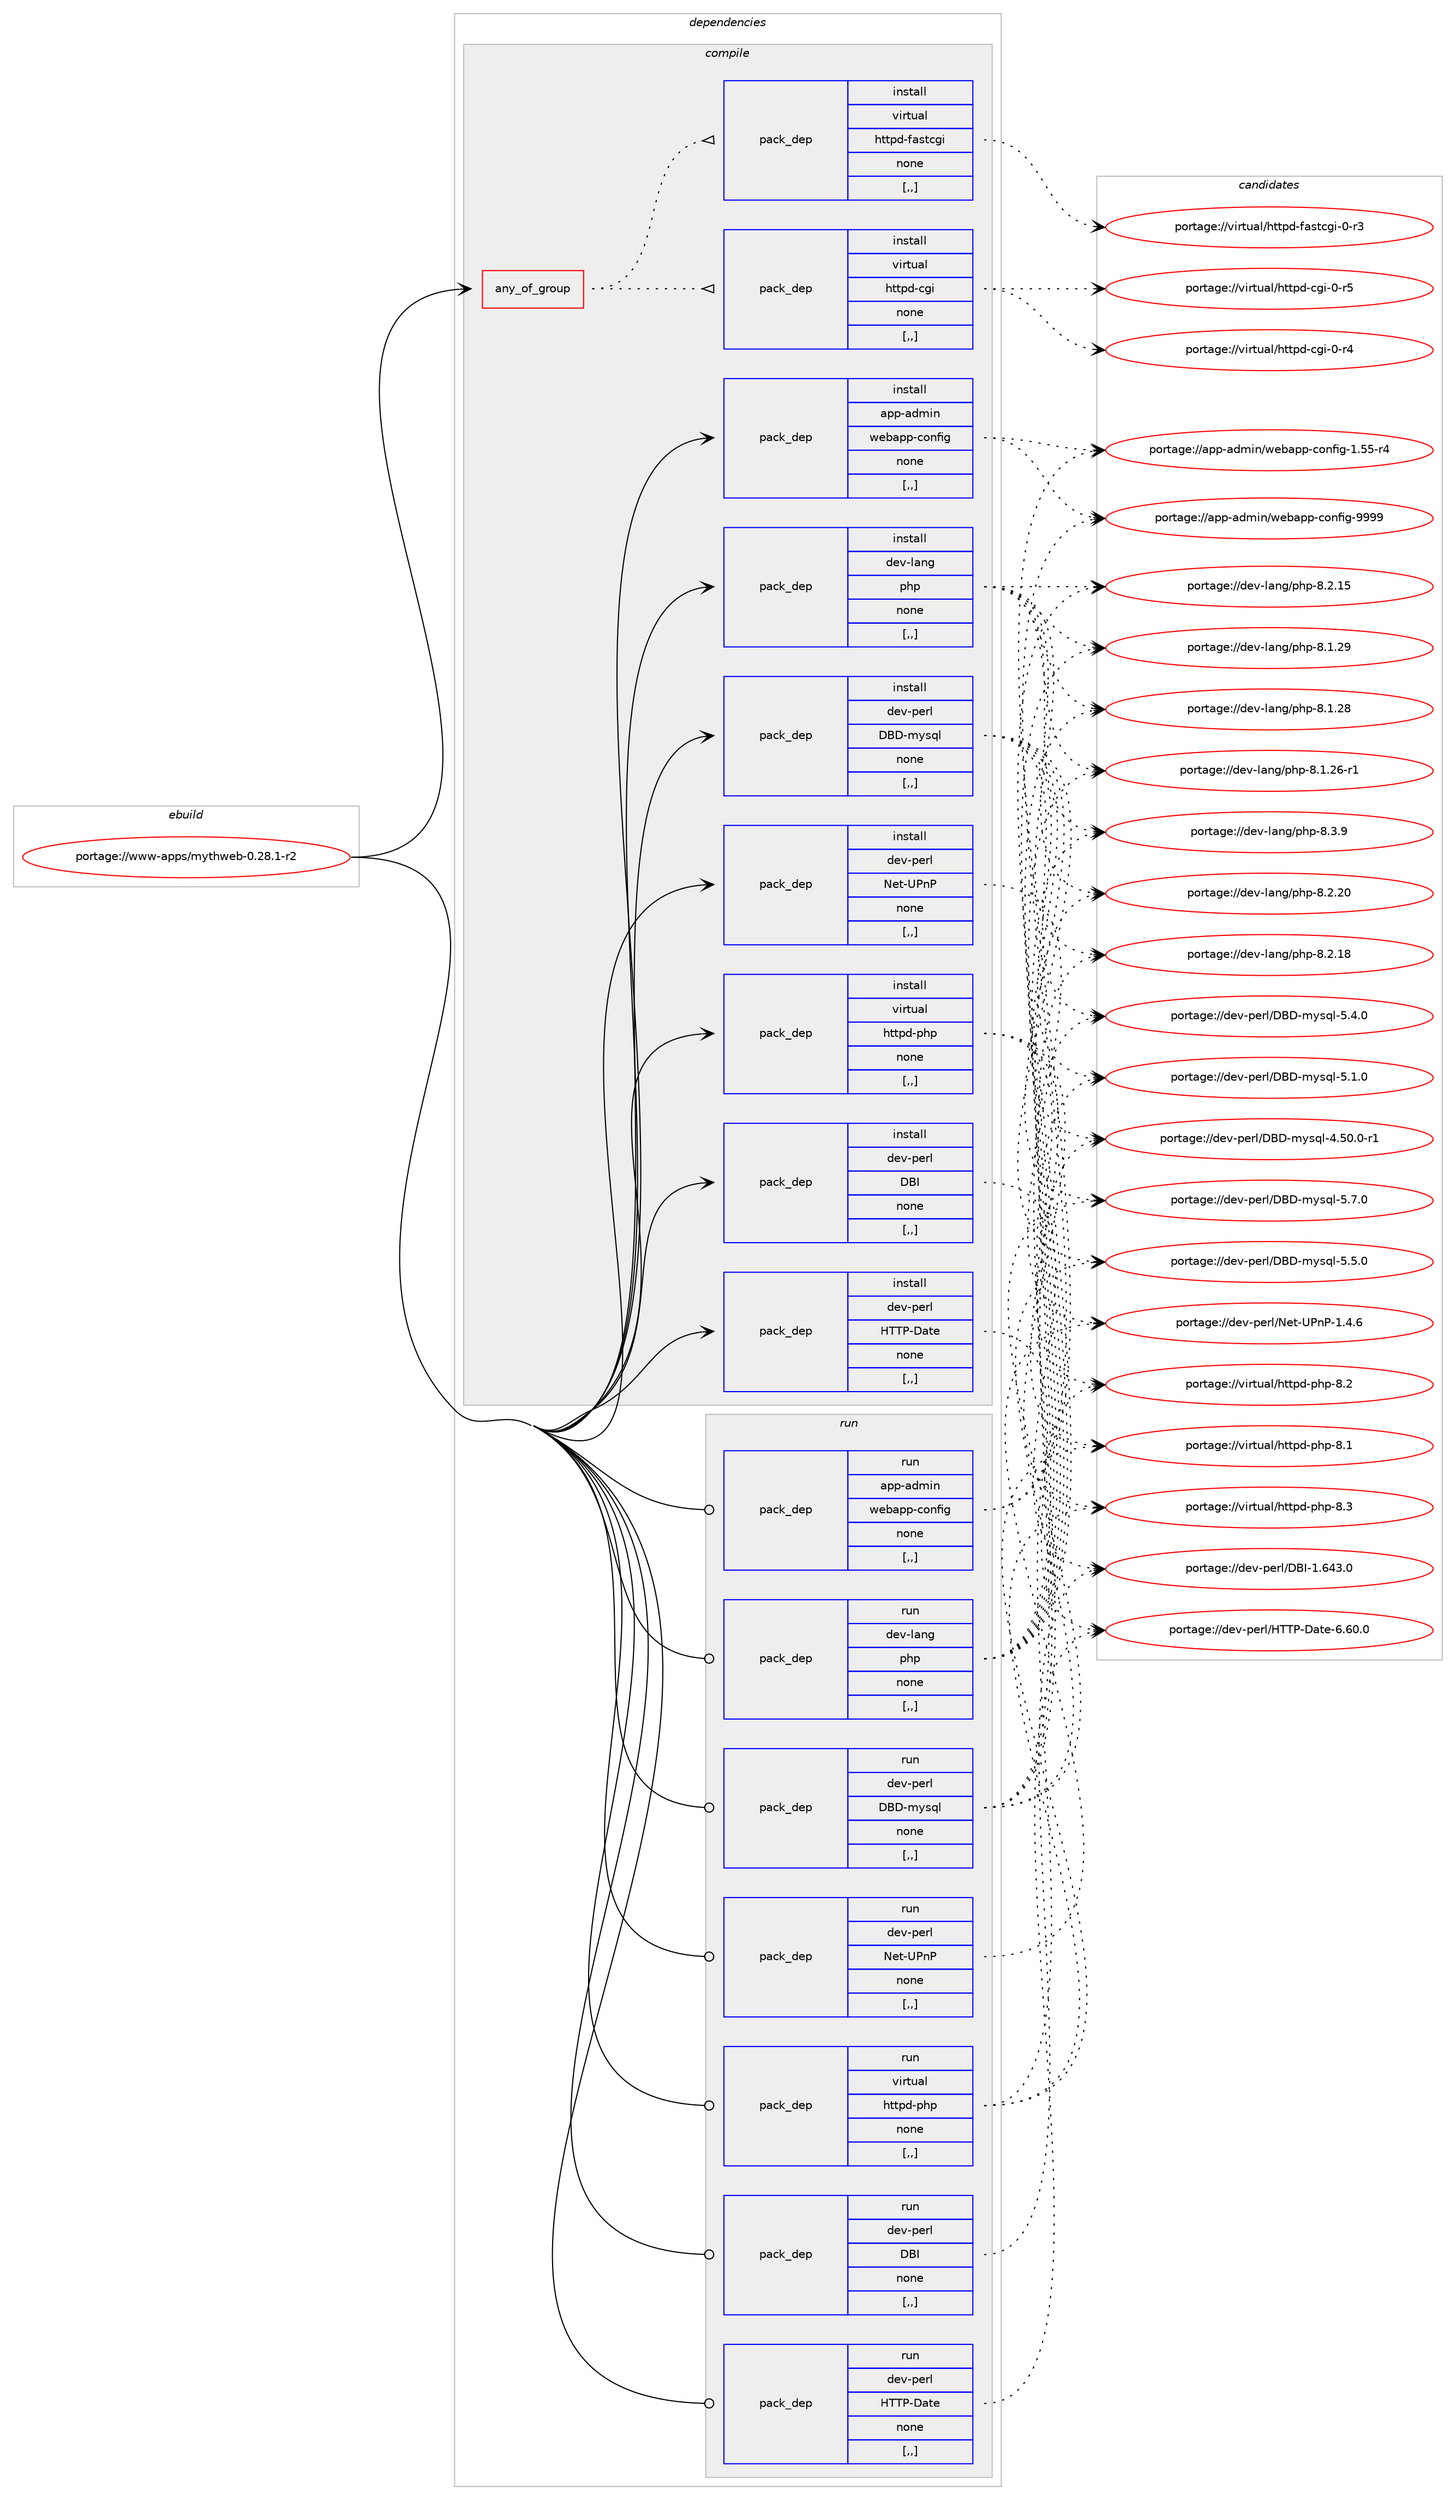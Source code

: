 digraph prolog {

# *************
# Graph options
# *************

newrank=true;
concentrate=true;
compound=true;
graph [rankdir=LR,fontname=Helvetica,fontsize=10,ranksep=1.5];#, ranksep=2.5, nodesep=0.2];
edge  [arrowhead=vee];
node  [fontname=Helvetica,fontsize=10];

# **********
# The ebuild
# **********

subgraph cluster_leftcol {
color=gray;
label=<<i>ebuild</i>>;
id [label="portage://www-apps/mythweb-0.28.1-r2", color=red, width=4, href="../www-apps/mythweb-0.28.1-r2.svg"];
}

# ****************
# The dependencies
# ****************

subgraph cluster_midcol {
color=gray;
label=<<i>dependencies</i>>;
subgraph cluster_compile {
fillcolor="#eeeeee";
style=filled;
label=<<i>compile</i>>;
subgraph any3069 {
dependency447164 [label=<<TABLE BORDER="0" CELLBORDER="1" CELLSPACING="0" CELLPADDING="4"><TR><TD CELLPADDING="10">any_of_group</TD></TR></TABLE>>, shape=none, color=red];subgraph pack324784 {
dependency447165 [label=<<TABLE BORDER="0" CELLBORDER="1" CELLSPACING="0" CELLPADDING="4" WIDTH="220"><TR><TD ROWSPAN="6" CELLPADDING="30">pack_dep</TD></TR><TR><TD WIDTH="110">install</TD></TR><TR><TD>virtual</TD></TR><TR><TD>httpd-cgi</TD></TR><TR><TD>none</TD></TR><TR><TD>[,,]</TD></TR></TABLE>>, shape=none, color=blue];
}
dependency447164:e -> dependency447165:w [weight=20,style="dotted",arrowhead="oinv"];
subgraph pack324785 {
dependency447166 [label=<<TABLE BORDER="0" CELLBORDER="1" CELLSPACING="0" CELLPADDING="4" WIDTH="220"><TR><TD ROWSPAN="6" CELLPADDING="30">pack_dep</TD></TR><TR><TD WIDTH="110">install</TD></TR><TR><TD>virtual</TD></TR><TR><TD>httpd-fastcgi</TD></TR><TR><TD>none</TD></TR><TR><TD>[,,]</TD></TR></TABLE>>, shape=none, color=blue];
}
dependency447164:e -> dependency447166:w [weight=20,style="dotted",arrowhead="oinv"];
}
id:e -> dependency447164:w [weight=20,style="solid",arrowhead="vee"];
subgraph pack324786 {
dependency447167 [label=<<TABLE BORDER="0" CELLBORDER="1" CELLSPACING="0" CELLPADDING="4" WIDTH="220"><TR><TD ROWSPAN="6" CELLPADDING="30">pack_dep</TD></TR><TR><TD WIDTH="110">install</TD></TR><TR><TD>app-admin</TD></TR><TR><TD>webapp-config</TD></TR><TR><TD>none</TD></TR><TR><TD>[,,]</TD></TR></TABLE>>, shape=none, color=blue];
}
id:e -> dependency447167:w [weight=20,style="solid",arrowhead="vee"];
subgraph pack324787 {
dependency447168 [label=<<TABLE BORDER="0" CELLBORDER="1" CELLSPACING="0" CELLPADDING="4" WIDTH="220"><TR><TD ROWSPAN="6" CELLPADDING="30">pack_dep</TD></TR><TR><TD WIDTH="110">install</TD></TR><TR><TD>dev-lang</TD></TR><TR><TD>php</TD></TR><TR><TD>none</TD></TR><TR><TD>[,,]</TD></TR></TABLE>>, shape=none, color=blue];
}
id:e -> dependency447168:w [weight=20,style="solid",arrowhead="vee"];
subgraph pack324788 {
dependency447169 [label=<<TABLE BORDER="0" CELLBORDER="1" CELLSPACING="0" CELLPADDING="4" WIDTH="220"><TR><TD ROWSPAN="6" CELLPADDING="30">pack_dep</TD></TR><TR><TD WIDTH="110">install</TD></TR><TR><TD>dev-perl</TD></TR><TR><TD>DBD-mysql</TD></TR><TR><TD>none</TD></TR><TR><TD>[,,]</TD></TR></TABLE>>, shape=none, color=blue];
}
id:e -> dependency447169:w [weight=20,style="solid",arrowhead="vee"];
subgraph pack324789 {
dependency447170 [label=<<TABLE BORDER="0" CELLBORDER="1" CELLSPACING="0" CELLPADDING="4" WIDTH="220"><TR><TD ROWSPAN="6" CELLPADDING="30">pack_dep</TD></TR><TR><TD WIDTH="110">install</TD></TR><TR><TD>dev-perl</TD></TR><TR><TD>DBI</TD></TR><TR><TD>none</TD></TR><TR><TD>[,,]</TD></TR></TABLE>>, shape=none, color=blue];
}
id:e -> dependency447170:w [weight=20,style="solid",arrowhead="vee"];
subgraph pack324790 {
dependency447171 [label=<<TABLE BORDER="0" CELLBORDER="1" CELLSPACING="0" CELLPADDING="4" WIDTH="220"><TR><TD ROWSPAN="6" CELLPADDING="30">pack_dep</TD></TR><TR><TD WIDTH="110">install</TD></TR><TR><TD>dev-perl</TD></TR><TR><TD>HTTP-Date</TD></TR><TR><TD>none</TD></TR><TR><TD>[,,]</TD></TR></TABLE>>, shape=none, color=blue];
}
id:e -> dependency447171:w [weight=20,style="solid",arrowhead="vee"];
subgraph pack324791 {
dependency447172 [label=<<TABLE BORDER="0" CELLBORDER="1" CELLSPACING="0" CELLPADDING="4" WIDTH="220"><TR><TD ROWSPAN="6" CELLPADDING="30">pack_dep</TD></TR><TR><TD WIDTH="110">install</TD></TR><TR><TD>dev-perl</TD></TR><TR><TD>Net-UPnP</TD></TR><TR><TD>none</TD></TR><TR><TD>[,,]</TD></TR></TABLE>>, shape=none, color=blue];
}
id:e -> dependency447172:w [weight=20,style="solid",arrowhead="vee"];
subgraph pack324792 {
dependency447173 [label=<<TABLE BORDER="0" CELLBORDER="1" CELLSPACING="0" CELLPADDING="4" WIDTH="220"><TR><TD ROWSPAN="6" CELLPADDING="30">pack_dep</TD></TR><TR><TD WIDTH="110">install</TD></TR><TR><TD>virtual</TD></TR><TR><TD>httpd-php</TD></TR><TR><TD>none</TD></TR><TR><TD>[,,]</TD></TR></TABLE>>, shape=none, color=blue];
}
id:e -> dependency447173:w [weight=20,style="solid",arrowhead="vee"];
}
subgraph cluster_compileandrun {
fillcolor="#eeeeee";
style=filled;
label=<<i>compile and run</i>>;
}
subgraph cluster_run {
fillcolor="#eeeeee";
style=filled;
label=<<i>run</i>>;
subgraph pack324793 {
dependency447174 [label=<<TABLE BORDER="0" CELLBORDER="1" CELLSPACING="0" CELLPADDING="4" WIDTH="220"><TR><TD ROWSPAN="6" CELLPADDING="30">pack_dep</TD></TR><TR><TD WIDTH="110">run</TD></TR><TR><TD>app-admin</TD></TR><TR><TD>webapp-config</TD></TR><TR><TD>none</TD></TR><TR><TD>[,,]</TD></TR></TABLE>>, shape=none, color=blue];
}
id:e -> dependency447174:w [weight=20,style="solid",arrowhead="odot"];
subgraph pack324794 {
dependency447175 [label=<<TABLE BORDER="0" CELLBORDER="1" CELLSPACING="0" CELLPADDING="4" WIDTH="220"><TR><TD ROWSPAN="6" CELLPADDING="30">pack_dep</TD></TR><TR><TD WIDTH="110">run</TD></TR><TR><TD>dev-lang</TD></TR><TR><TD>php</TD></TR><TR><TD>none</TD></TR><TR><TD>[,,]</TD></TR></TABLE>>, shape=none, color=blue];
}
id:e -> dependency447175:w [weight=20,style="solid",arrowhead="odot"];
subgraph pack324795 {
dependency447176 [label=<<TABLE BORDER="0" CELLBORDER="1" CELLSPACING="0" CELLPADDING="4" WIDTH="220"><TR><TD ROWSPAN="6" CELLPADDING="30">pack_dep</TD></TR><TR><TD WIDTH="110">run</TD></TR><TR><TD>dev-perl</TD></TR><TR><TD>DBD-mysql</TD></TR><TR><TD>none</TD></TR><TR><TD>[,,]</TD></TR></TABLE>>, shape=none, color=blue];
}
id:e -> dependency447176:w [weight=20,style="solid",arrowhead="odot"];
subgraph pack324796 {
dependency447177 [label=<<TABLE BORDER="0" CELLBORDER="1" CELLSPACING="0" CELLPADDING="4" WIDTH="220"><TR><TD ROWSPAN="6" CELLPADDING="30">pack_dep</TD></TR><TR><TD WIDTH="110">run</TD></TR><TR><TD>dev-perl</TD></TR><TR><TD>DBI</TD></TR><TR><TD>none</TD></TR><TR><TD>[,,]</TD></TR></TABLE>>, shape=none, color=blue];
}
id:e -> dependency447177:w [weight=20,style="solid",arrowhead="odot"];
subgraph pack324797 {
dependency447178 [label=<<TABLE BORDER="0" CELLBORDER="1" CELLSPACING="0" CELLPADDING="4" WIDTH="220"><TR><TD ROWSPAN="6" CELLPADDING="30">pack_dep</TD></TR><TR><TD WIDTH="110">run</TD></TR><TR><TD>dev-perl</TD></TR><TR><TD>HTTP-Date</TD></TR><TR><TD>none</TD></TR><TR><TD>[,,]</TD></TR></TABLE>>, shape=none, color=blue];
}
id:e -> dependency447178:w [weight=20,style="solid",arrowhead="odot"];
subgraph pack324798 {
dependency447179 [label=<<TABLE BORDER="0" CELLBORDER="1" CELLSPACING="0" CELLPADDING="4" WIDTH="220"><TR><TD ROWSPAN="6" CELLPADDING="30">pack_dep</TD></TR><TR><TD WIDTH="110">run</TD></TR><TR><TD>dev-perl</TD></TR><TR><TD>Net-UPnP</TD></TR><TR><TD>none</TD></TR><TR><TD>[,,]</TD></TR></TABLE>>, shape=none, color=blue];
}
id:e -> dependency447179:w [weight=20,style="solid",arrowhead="odot"];
subgraph pack324799 {
dependency447180 [label=<<TABLE BORDER="0" CELLBORDER="1" CELLSPACING="0" CELLPADDING="4" WIDTH="220"><TR><TD ROWSPAN="6" CELLPADDING="30">pack_dep</TD></TR><TR><TD WIDTH="110">run</TD></TR><TR><TD>virtual</TD></TR><TR><TD>httpd-php</TD></TR><TR><TD>none</TD></TR><TR><TD>[,,]</TD></TR></TABLE>>, shape=none, color=blue];
}
id:e -> dependency447180:w [weight=20,style="solid",arrowhead="odot"];
}
}

# **************
# The candidates
# **************

subgraph cluster_choices {
rank=same;
color=gray;
label=<<i>candidates</i>>;

subgraph choice324784 {
color=black;
nodesep=1;
choice1181051141161179710847104116116112100459910310545484511453 [label="portage://virtual/httpd-cgi-0-r5", color=red, width=4,href="../virtual/httpd-cgi-0-r5.svg"];
choice1181051141161179710847104116116112100459910310545484511452 [label="portage://virtual/httpd-cgi-0-r4", color=red, width=4,href="../virtual/httpd-cgi-0-r4.svg"];
dependency447165:e -> choice1181051141161179710847104116116112100459910310545484511453:w [style=dotted,weight="100"];
dependency447165:e -> choice1181051141161179710847104116116112100459910310545484511452:w [style=dotted,weight="100"];
}
subgraph choice324785 {
color=black;
nodesep=1;
choice118105114116117971084710411611611210045102971151169910310545484511451 [label="portage://virtual/httpd-fastcgi-0-r3", color=red, width=4,href="../virtual/httpd-fastcgi-0-r3.svg"];
dependency447166:e -> choice118105114116117971084710411611611210045102971151169910310545484511451:w [style=dotted,weight="100"];
}
subgraph choice324786 {
color=black;
nodesep=1;
choice97112112459710010910511047119101989711211245991111101021051034557575757 [label="portage://app-admin/webapp-config-9999", color=red, width=4,href="../app-admin/webapp-config-9999.svg"];
choice971121124597100109105110471191019897112112459911111010210510345494653534511452 [label="portage://app-admin/webapp-config-1.55-r4", color=red, width=4,href="../app-admin/webapp-config-1.55-r4.svg"];
dependency447167:e -> choice97112112459710010910511047119101989711211245991111101021051034557575757:w [style=dotted,weight="100"];
dependency447167:e -> choice971121124597100109105110471191019897112112459911111010210510345494653534511452:w [style=dotted,weight="100"];
}
subgraph choice324787 {
color=black;
nodesep=1;
choice100101118451089711010347112104112455646514657 [label="portage://dev-lang/php-8.3.9", color=red, width=4,href="../dev-lang/php-8.3.9.svg"];
choice10010111845108971101034711210411245564650465048 [label="portage://dev-lang/php-8.2.20", color=red, width=4,href="../dev-lang/php-8.2.20.svg"];
choice10010111845108971101034711210411245564650464956 [label="portage://dev-lang/php-8.2.18", color=red, width=4,href="../dev-lang/php-8.2.18.svg"];
choice10010111845108971101034711210411245564650464953 [label="portage://dev-lang/php-8.2.15", color=red, width=4,href="../dev-lang/php-8.2.15.svg"];
choice10010111845108971101034711210411245564649465057 [label="portage://dev-lang/php-8.1.29", color=red, width=4,href="../dev-lang/php-8.1.29.svg"];
choice10010111845108971101034711210411245564649465056 [label="portage://dev-lang/php-8.1.28", color=red, width=4,href="../dev-lang/php-8.1.28.svg"];
choice100101118451089711010347112104112455646494650544511449 [label="portage://dev-lang/php-8.1.26-r1", color=red, width=4,href="../dev-lang/php-8.1.26-r1.svg"];
dependency447168:e -> choice100101118451089711010347112104112455646514657:w [style=dotted,weight="100"];
dependency447168:e -> choice10010111845108971101034711210411245564650465048:w [style=dotted,weight="100"];
dependency447168:e -> choice10010111845108971101034711210411245564650464956:w [style=dotted,weight="100"];
dependency447168:e -> choice10010111845108971101034711210411245564650464953:w [style=dotted,weight="100"];
dependency447168:e -> choice10010111845108971101034711210411245564649465057:w [style=dotted,weight="100"];
dependency447168:e -> choice10010111845108971101034711210411245564649465056:w [style=dotted,weight="100"];
dependency447168:e -> choice100101118451089711010347112104112455646494650544511449:w [style=dotted,weight="100"];
}
subgraph choice324788 {
color=black;
nodesep=1;
choice100101118451121011141084768666845109121115113108455346554648 [label="portage://dev-perl/DBD-mysql-5.7.0", color=red, width=4,href="../dev-perl/DBD-mysql-5.7.0.svg"];
choice100101118451121011141084768666845109121115113108455346534648 [label="portage://dev-perl/DBD-mysql-5.5.0", color=red, width=4,href="../dev-perl/DBD-mysql-5.5.0.svg"];
choice100101118451121011141084768666845109121115113108455346524648 [label="portage://dev-perl/DBD-mysql-5.4.0", color=red, width=4,href="../dev-perl/DBD-mysql-5.4.0.svg"];
choice100101118451121011141084768666845109121115113108455346494648 [label="portage://dev-perl/DBD-mysql-5.1.0", color=red, width=4,href="../dev-perl/DBD-mysql-5.1.0.svg"];
choice100101118451121011141084768666845109121115113108455246534846484511449 [label="portage://dev-perl/DBD-mysql-4.50.0-r1", color=red, width=4,href="../dev-perl/DBD-mysql-4.50.0-r1.svg"];
dependency447169:e -> choice100101118451121011141084768666845109121115113108455346554648:w [style=dotted,weight="100"];
dependency447169:e -> choice100101118451121011141084768666845109121115113108455346534648:w [style=dotted,weight="100"];
dependency447169:e -> choice100101118451121011141084768666845109121115113108455346524648:w [style=dotted,weight="100"];
dependency447169:e -> choice100101118451121011141084768666845109121115113108455346494648:w [style=dotted,weight="100"];
dependency447169:e -> choice100101118451121011141084768666845109121115113108455246534846484511449:w [style=dotted,weight="100"];
}
subgraph choice324789 {
color=black;
nodesep=1;
choice10010111845112101114108476866734549465452514648 [label="portage://dev-perl/DBI-1.643.0", color=red, width=4,href="../dev-perl/DBI-1.643.0.svg"];
dependency447170:e -> choice10010111845112101114108476866734549465452514648:w [style=dotted,weight="100"];
}
subgraph choice324790 {
color=black;
nodesep=1;
choice10010111845112101114108477284848045689711610145544654484648 [label="portage://dev-perl/HTTP-Date-6.60.0", color=red, width=4,href="../dev-perl/HTTP-Date-6.60.0.svg"];
dependency447171:e -> choice10010111845112101114108477284848045689711610145544654484648:w [style=dotted,weight="100"];
}
subgraph choice324791 {
color=black;
nodesep=1;
choice10010111845112101114108477810111645858011080454946524654 [label="portage://dev-perl/Net-UPnP-1.4.6", color=red, width=4,href="../dev-perl/Net-UPnP-1.4.6.svg"];
dependency447172:e -> choice10010111845112101114108477810111645858011080454946524654:w [style=dotted,weight="100"];
}
subgraph choice324792 {
color=black;
nodesep=1;
choice11810511411611797108471041161161121004511210411245564651 [label="portage://virtual/httpd-php-8.3", color=red, width=4,href="../virtual/httpd-php-8.3.svg"];
choice11810511411611797108471041161161121004511210411245564650 [label="portage://virtual/httpd-php-8.2", color=red, width=4,href="../virtual/httpd-php-8.2.svg"];
choice11810511411611797108471041161161121004511210411245564649 [label="portage://virtual/httpd-php-8.1", color=red, width=4,href="../virtual/httpd-php-8.1.svg"];
dependency447173:e -> choice11810511411611797108471041161161121004511210411245564651:w [style=dotted,weight="100"];
dependency447173:e -> choice11810511411611797108471041161161121004511210411245564650:w [style=dotted,weight="100"];
dependency447173:e -> choice11810511411611797108471041161161121004511210411245564649:w [style=dotted,weight="100"];
}
subgraph choice324793 {
color=black;
nodesep=1;
choice97112112459710010910511047119101989711211245991111101021051034557575757 [label="portage://app-admin/webapp-config-9999", color=red, width=4,href="../app-admin/webapp-config-9999.svg"];
choice971121124597100109105110471191019897112112459911111010210510345494653534511452 [label="portage://app-admin/webapp-config-1.55-r4", color=red, width=4,href="../app-admin/webapp-config-1.55-r4.svg"];
dependency447174:e -> choice97112112459710010910511047119101989711211245991111101021051034557575757:w [style=dotted,weight="100"];
dependency447174:e -> choice971121124597100109105110471191019897112112459911111010210510345494653534511452:w [style=dotted,weight="100"];
}
subgraph choice324794 {
color=black;
nodesep=1;
choice100101118451089711010347112104112455646514657 [label="portage://dev-lang/php-8.3.9", color=red, width=4,href="../dev-lang/php-8.3.9.svg"];
choice10010111845108971101034711210411245564650465048 [label="portage://dev-lang/php-8.2.20", color=red, width=4,href="../dev-lang/php-8.2.20.svg"];
choice10010111845108971101034711210411245564650464956 [label="portage://dev-lang/php-8.2.18", color=red, width=4,href="../dev-lang/php-8.2.18.svg"];
choice10010111845108971101034711210411245564650464953 [label="portage://dev-lang/php-8.2.15", color=red, width=4,href="../dev-lang/php-8.2.15.svg"];
choice10010111845108971101034711210411245564649465057 [label="portage://dev-lang/php-8.1.29", color=red, width=4,href="../dev-lang/php-8.1.29.svg"];
choice10010111845108971101034711210411245564649465056 [label="portage://dev-lang/php-8.1.28", color=red, width=4,href="../dev-lang/php-8.1.28.svg"];
choice100101118451089711010347112104112455646494650544511449 [label="portage://dev-lang/php-8.1.26-r1", color=red, width=4,href="../dev-lang/php-8.1.26-r1.svg"];
dependency447175:e -> choice100101118451089711010347112104112455646514657:w [style=dotted,weight="100"];
dependency447175:e -> choice10010111845108971101034711210411245564650465048:w [style=dotted,weight="100"];
dependency447175:e -> choice10010111845108971101034711210411245564650464956:w [style=dotted,weight="100"];
dependency447175:e -> choice10010111845108971101034711210411245564650464953:w [style=dotted,weight="100"];
dependency447175:e -> choice10010111845108971101034711210411245564649465057:w [style=dotted,weight="100"];
dependency447175:e -> choice10010111845108971101034711210411245564649465056:w [style=dotted,weight="100"];
dependency447175:e -> choice100101118451089711010347112104112455646494650544511449:w [style=dotted,weight="100"];
}
subgraph choice324795 {
color=black;
nodesep=1;
choice100101118451121011141084768666845109121115113108455346554648 [label="portage://dev-perl/DBD-mysql-5.7.0", color=red, width=4,href="../dev-perl/DBD-mysql-5.7.0.svg"];
choice100101118451121011141084768666845109121115113108455346534648 [label="portage://dev-perl/DBD-mysql-5.5.0", color=red, width=4,href="../dev-perl/DBD-mysql-5.5.0.svg"];
choice100101118451121011141084768666845109121115113108455346524648 [label="portage://dev-perl/DBD-mysql-5.4.0", color=red, width=4,href="../dev-perl/DBD-mysql-5.4.0.svg"];
choice100101118451121011141084768666845109121115113108455346494648 [label="portage://dev-perl/DBD-mysql-5.1.0", color=red, width=4,href="../dev-perl/DBD-mysql-5.1.0.svg"];
choice100101118451121011141084768666845109121115113108455246534846484511449 [label="portage://dev-perl/DBD-mysql-4.50.0-r1", color=red, width=4,href="../dev-perl/DBD-mysql-4.50.0-r1.svg"];
dependency447176:e -> choice100101118451121011141084768666845109121115113108455346554648:w [style=dotted,weight="100"];
dependency447176:e -> choice100101118451121011141084768666845109121115113108455346534648:w [style=dotted,weight="100"];
dependency447176:e -> choice100101118451121011141084768666845109121115113108455346524648:w [style=dotted,weight="100"];
dependency447176:e -> choice100101118451121011141084768666845109121115113108455346494648:w [style=dotted,weight="100"];
dependency447176:e -> choice100101118451121011141084768666845109121115113108455246534846484511449:w [style=dotted,weight="100"];
}
subgraph choice324796 {
color=black;
nodesep=1;
choice10010111845112101114108476866734549465452514648 [label="portage://dev-perl/DBI-1.643.0", color=red, width=4,href="../dev-perl/DBI-1.643.0.svg"];
dependency447177:e -> choice10010111845112101114108476866734549465452514648:w [style=dotted,weight="100"];
}
subgraph choice324797 {
color=black;
nodesep=1;
choice10010111845112101114108477284848045689711610145544654484648 [label="portage://dev-perl/HTTP-Date-6.60.0", color=red, width=4,href="../dev-perl/HTTP-Date-6.60.0.svg"];
dependency447178:e -> choice10010111845112101114108477284848045689711610145544654484648:w [style=dotted,weight="100"];
}
subgraph choice324798 {
color=black;
nodesep=1;
choice10010111845112101114108477810111645858011080454946524654 [label="portage://dev-perl/Net-UPnP-1.4.6", color=red, width=4,href="../dev-perl/Net-UPnP-1.4.6.svg"];
dependency447179:e -> choice10010111845112101114108477810111645858011080454946524654:w [style=dotted,weight="100"];
}
subgraph choice324799 {
color=black;
nodesep=1;
choice11810511411611797108471041161161121004511210411245564651 [label="portage://virtual/httpd-php-8.3", color=red, width=4,href="../virtual/httpd-php-8.3.svg"];
choice11810511411611797108471041161161121004511210411245564650 [label="portage://virtual/httpd-php-8.2", color=red, width=4,href="../virtual/httpd-php-8.2.svg"];
choice11810511411611797108471041161161121004511210411245564649 [label="portage://virtual/httpd-php-8.1", color=red, width=4,href="../virtual/httpd-php-8.1.svg"];
dependency447180:e -> choice11810511411611797108471041161161121004511210411245564651:w [style=dotted,weight="100"];
dependency447180:e -> choice11810511411611797108471041161161121004511210411245564650:w [style=dotted,weight="100"];
dependency447180:e -> choice11810511411611797108471041161161121004511210411245564649:w [style=dotted,weight="100"];
}
}

}
